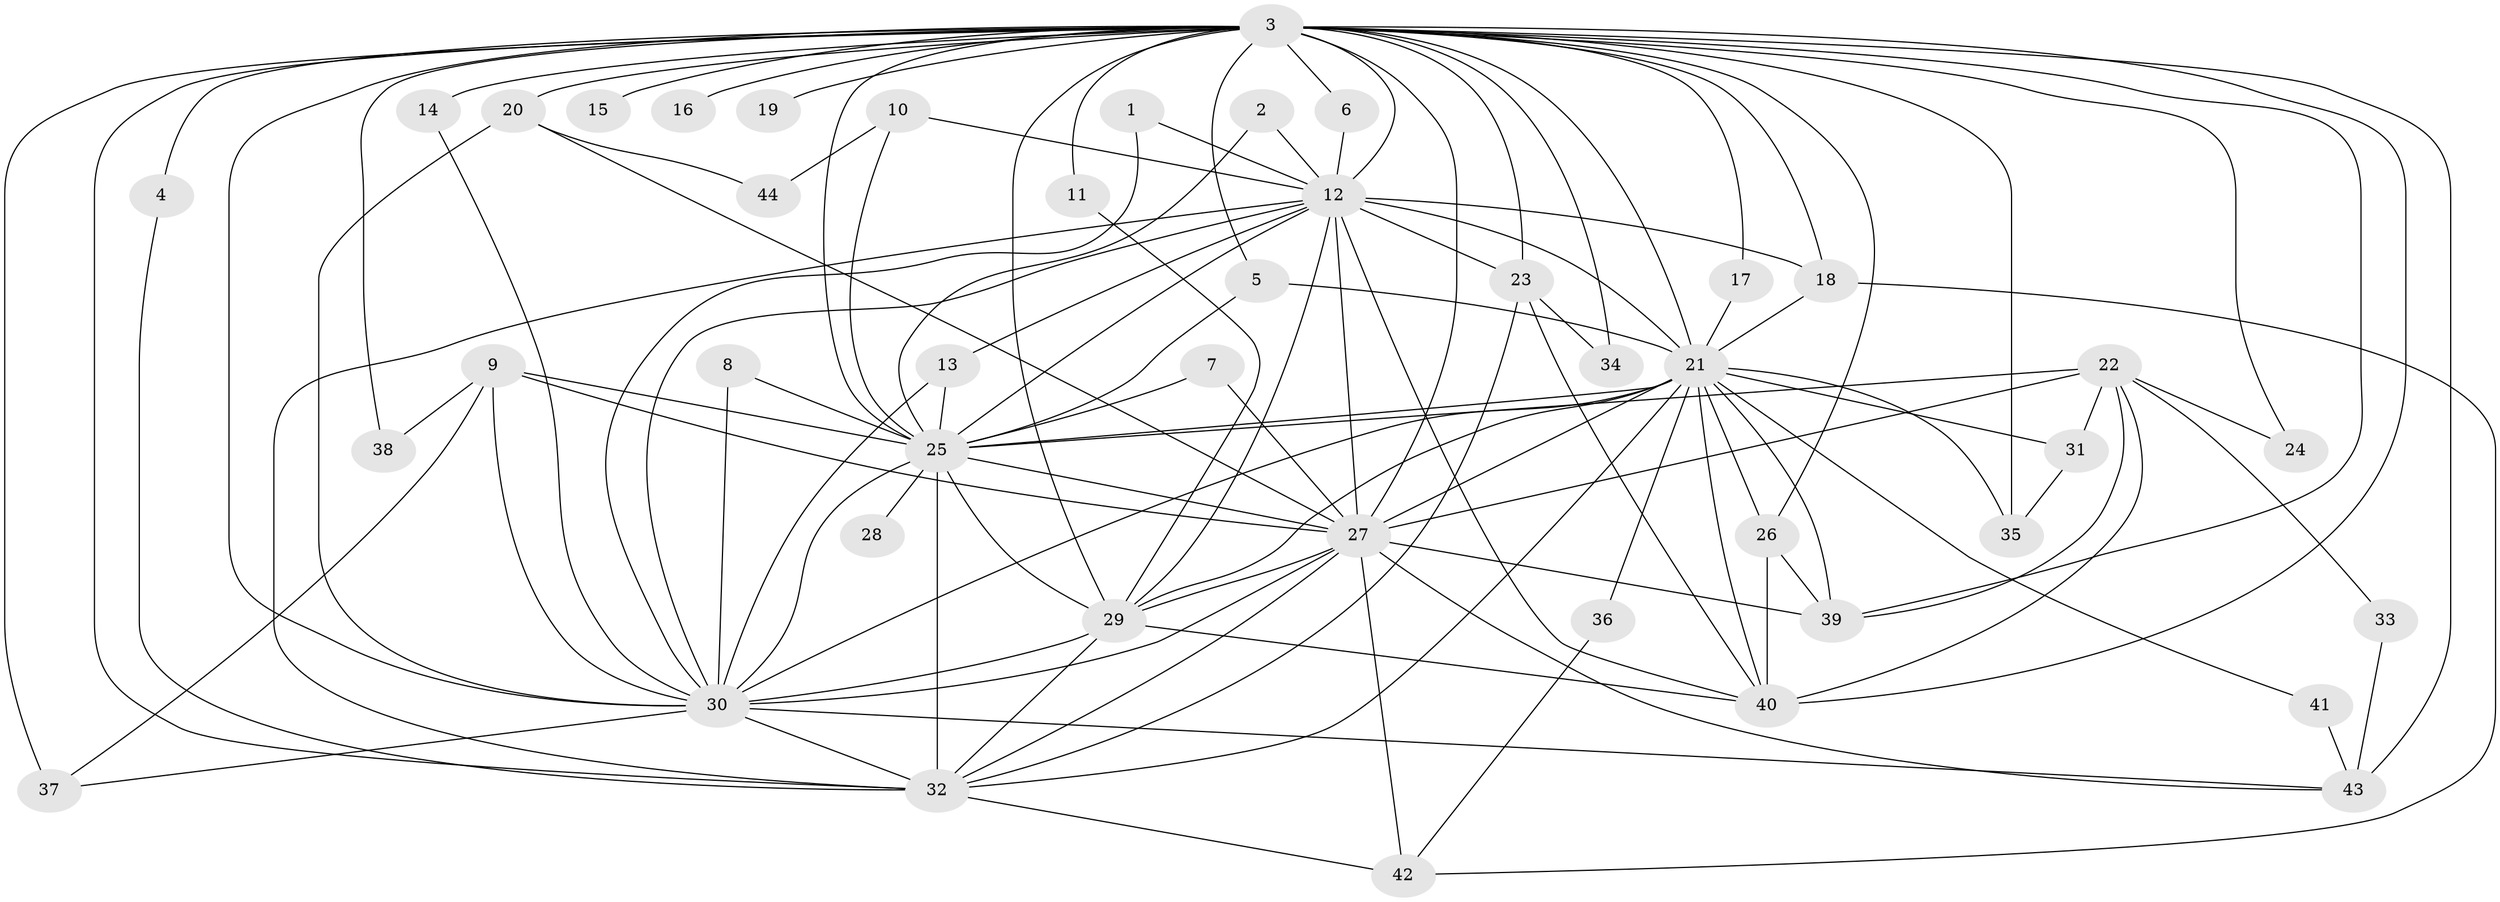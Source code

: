// original degree distribution, {27: 0.022727272727272728, 20: 0.011363636363636364, 13: 0.011363636363636364, 19: 0.011363636363636364, 15: 0.022727272727272728, 18: 0.03409090909090909, 6: 0.011363636363636364, 3: 0.20454545454545456, 2: 0.5, 5: 0.045454545454545456, 4: 0.125}
// Generated by graph-tools (version 1.1) at 2025/25/03/09/25 03:25:49]
// undirected, 44 vertices, 114 edges
graph export_dot {
graph [start="1"]
  node [color=gray90,style=filled];
  1;
  2;
  3;
  4;
  5;
  6;
  7;
  8;
  9;
  10;
  11;
  12;
  13;
  14;
  15;
  16;
  17;
  18;
  19;
  20;
  21;
  22;
  23;
  24;
  25;
  26;
  27;
  28;
  29;
  30;
  31;
  32;
  33;
  34;
  35;
  36;
  37;
  38;
  39;
  40;
  41;
  42;
  43;
  44;
  1 -- 12 [weight=1.0];
  1 -- 30 [weight=1.0];
  2 -- 12 [weight=1.0];
  2 -- 25 [weight=1.0];
  3 -- 4 [weight=1.0];
  3 -- 5 [weight=1.0];
  3 -- 6 [weight=1.0];
  3 -- 11 [weight=1.0];
  3 -- 12 [weight=3.0];
  3 -- 14 [weight=2.0];
  3 -- 15 [weight=1.0];
  3 -- 16 [weight=1.0];
  3 -- 17 [weight=1.0];
  3 -- 18 [weight=2.0];
  3 -- 19 [weight=1.0];
  3 -- 20 [weight=1.0];
  3 -- 21 [weight=3.0];
  3 -- 23 [weight=3.0];
  3 -- 24 [weight=1.0];
  3 -- 25 [weight=5.0];
  3 -- 26 [weight=1.0];
  3 -- 27 [weight=2.0];
  3 -- 29 [weight=3.0];
  3 -- 30 [weight=3.0];
  3 -- 32 [weight=2.0];
  3 -- 34 [weight=1.0];
  3 -- 35 [weight=1.0];
  3 -- 37 [weight=1.0];
  3 -- 38 [weight=2.0];
  3 -- 39 [weight=1.0];
  3 -- 40 [weight=3.0];
  3 -- 43 [weight=2.0];
  4 -- 32 [weight=1.0];
  5 -- 21 [weight=1.0];
  5 -- 25 [weight=1.0];
  6 -- 12 [weight=1.0];
  7 -- 25 [weight=1.0];
  7 -- 27 [weight=1.0];
  8 -- 25 [weight=1.0];
  8 -- 30 [weight=1.0];
  9 -- 25 [weight=1.0];
  9 -- 27 [weight=1.0];
  9 -- 30 [weight=1.0];
  9 -- 37 [weight=1.0];
  9 -- 38 [weight=1.0];
  10 -- 12 [weight=1.0];
  10 -- 25 [weight=2.0];
  10 -- 44 [weight=1.0];
  11 -- 29 [weight=1.0];
  12 -- 13 [weight=1.0];
  12 -- 18 [weight=1.0];
  12 -- 21 [weight=1.0];
  12 -- 23 [weight=1.0];
  12 -- 25 [weight=2.0];
  12 -- 27 [weight=1.0];
  12 -- 29 [weight=1.0];
  12 -- 30 [weight=1.0];
  12 -- 32 [weight=1.0];
  12 -- 40 [weight=1.0];
  13 -- 25 [weight=1.0];
  13 -- 30 [weight=1.0];
  14 -- 30 [weight=1.0];
  17 -- 21 [weight=1.0];
  18 -- 21 [weight=1.0];
  18 -- 42 [weight=1.0];
  20 -- 27 [weight=1.0];
  20 -- 30 [weight=1.0];
  20 -- 44 [weight=1.0];
  21 -- 25 [weight=2.0];
  21 -- 26 [weight=1.0];
  21 -- 27 [weight=2.0];
  21 -- 29 [weight=2.0];
  21 -- 30 [weight=1.0];
  21 -- 31 [weight=1.0];
  21 -- 32 [weight=2.0];
  21 -- 35 [weight=1.0];
  21 -- 36 [weight=1.0];
  21 -- 39 [weight=1.0];
  21 -- 40 [weight=1.0];
  21 -- 41 [weight=1.0];
  22 -- 24 [weight=1.0];
  22 -- 25 [weight=2.0];
  22 -- 27 [weight=1.0];
  22 -- 31 [weight=1.0];
  22 -- 33 [weight=1.0];
  22 -- 39 [weight=1.0];
  22 -- 40 [weight=1.0];
  23 -- 32 [weight=1.0];
  23 -- 34 [weight=1.0];
  23 -- 40 [weight=1.0];
  25 -- 27 [weight=2.0];
  25 -- 28 [weight=2.0];
  25 -- 29 [weight=2.0];
  25 -- 30 [weight=3.0];
  25 -- 32 [weight=3.0];
  26 -- 39 [weight=1.0];
  26 -- 40 [weight=1.0];
  27 -- 29 [weight=1.0];
  27 -- 30 [weight=1.0];
  27 -- 32 [weight=1.0];
  27 -- 39 [weight=1.0];
  27 -- 42 [weight=2.0];
  27 -- 43 [weight=1.0];
  29 -- 30 [weight=1.0];
  29 -- 32 [weight=1.0];
  29 -- 40 [weight=1.0];
  30 -- 32 [weight=1.0];
  30 -- 37 [weight=1.0];
  30 -- 43 [weight=1.0];
  31 -- 35 [weight=1.0];
  32 -- 42 [weight=2.0];
  33 -- 43 [weight=1.0];
  36 -- 42 [weight=1.0];
  41 -- 43 [weight=1.0];
}
